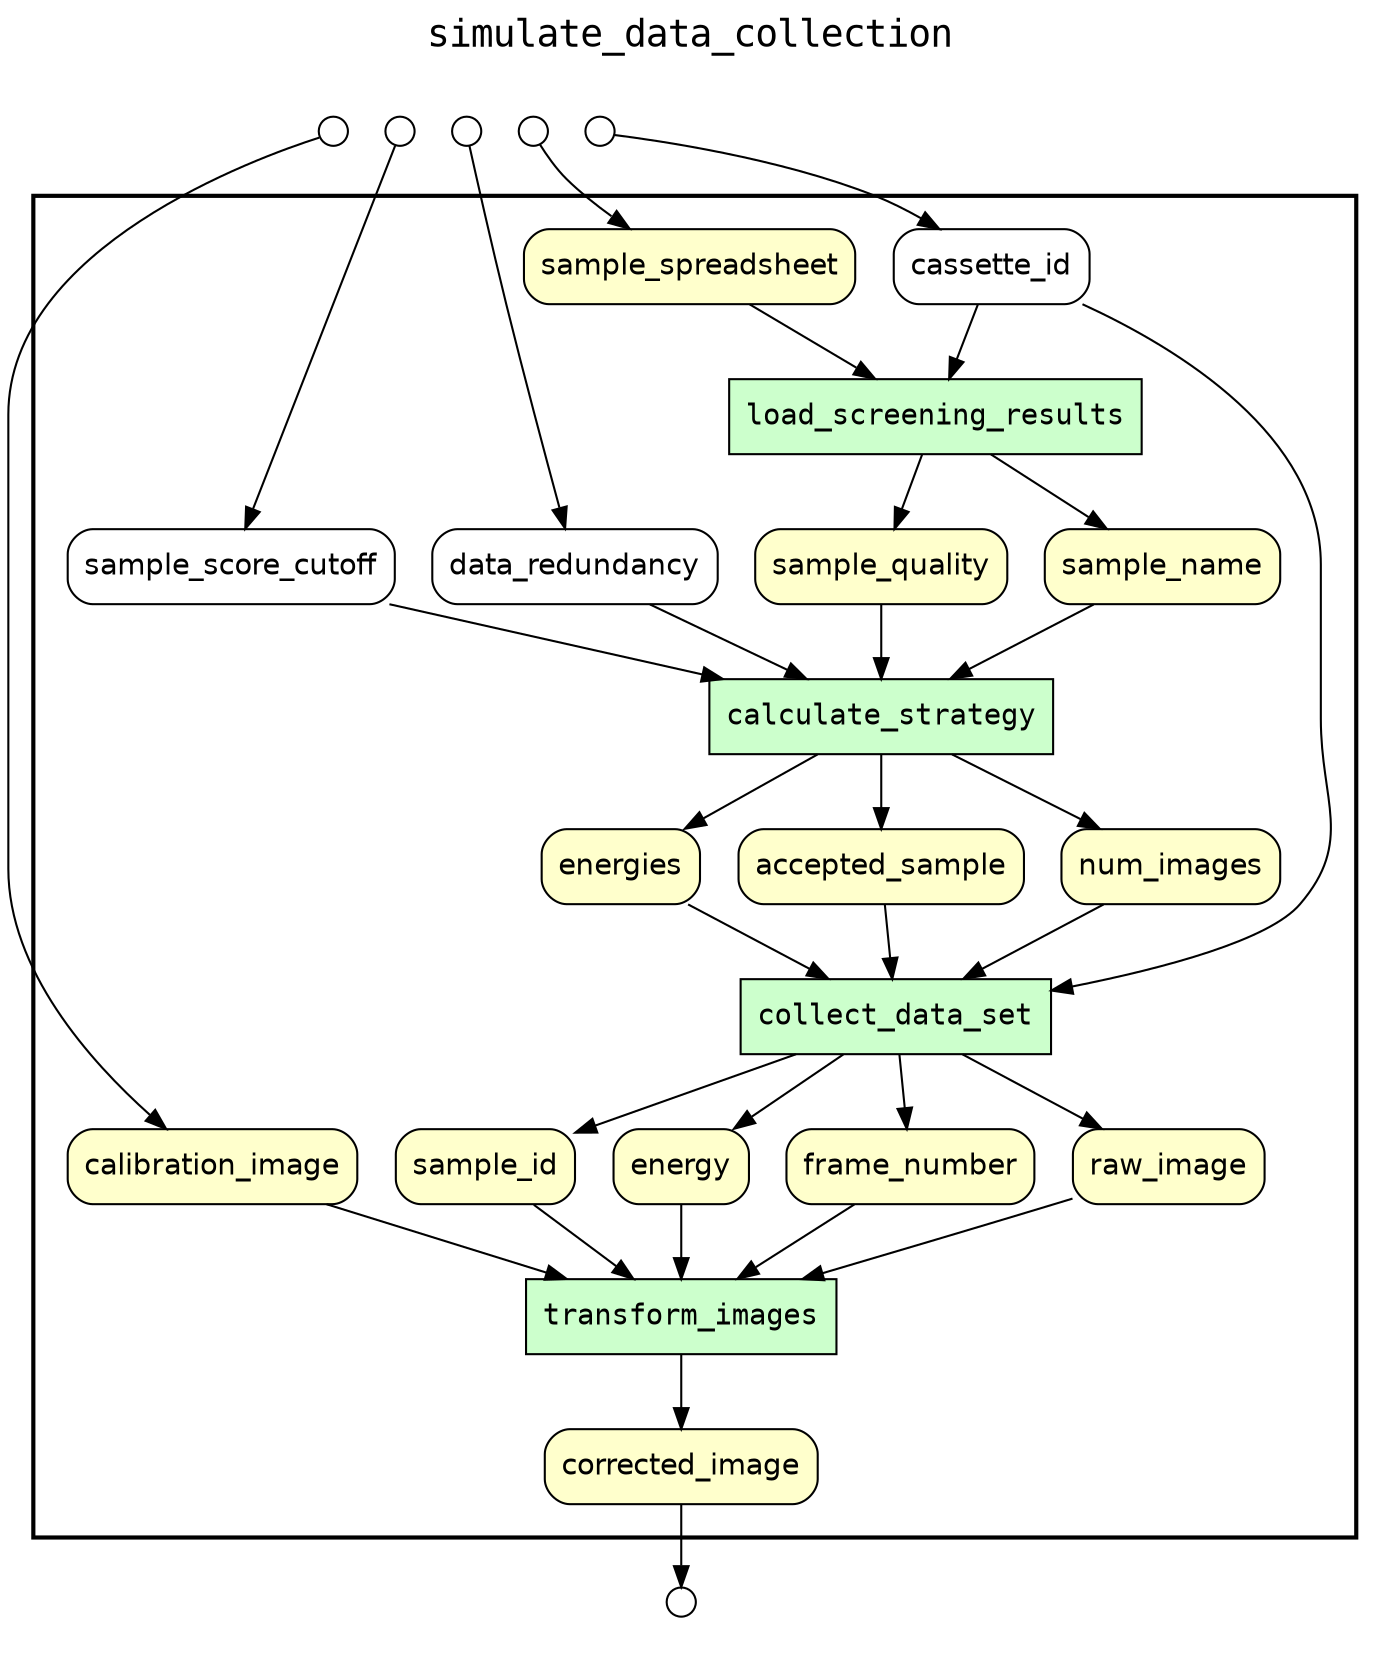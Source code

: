 
digraph yw_data_view {
rankdir=TB
fontname=Courier; fontsize=18; labelloc=t
label="simulate_data_collection"
subgraph cluster_workflow { label=""; color=black; penwidth=2
subgraph cluster_workflow_inner { label=""; color=white
node[shape=box style="filled" fillcolor="#CCFFCC" peripheries=1 fontname=Courier]
collect_data_set
calculate_strategy
load_screening_results
transform_images
node[shape=box style="filled" fillcolor="#CCFFCC" peripheries=1 fontname=Courier]
node[shape=box style="rounded,filled" fillcolor="#FFFFCC" peripheries=1 fontname=Helvetica]
sample_spreadsheet
sample_name
sample_quality
accepted_sample
num_images
energies
sample_id
energy
frame_number
raw_image
calibration_image
corrected_image
node[shape=box style="rounded,filled" fillcolor="#FFFFFF" peripheries=1 fontname=Helvetica]
sample_score_cutoff
data_redundancy
cassette_id
}}
subgraph cluster_inflows { label=""; color=white; penwidth=2
subgraph cluster_inflows_inner { label=""; color=white
node[shape=circle fillcolor="#FFFFFF" peripheries=1 width=0.2]
sample_spreadsheet_inflow [label=""]
calibration_image_inflow [label=""]
sample_score_cutoff_inflow [label=""]
data_redundancy_inflow [label=""]
cassette_id_inflow [label=""]
}}
subgraph cluster_outflows { label=""; color=white; penwidth=2
subgraph cluster_outflows_inner { label=""; color=white
node[shape=circle fillcolor="#FFFFFF" peripheries=1 width=0.2]
corrected_image_outflow [label=""]
}}
accepted_sample -> collect_data_set
frame_number -> transform_images
sample_score_cutoff -> calculate_strategy
raw_image -> transform_images
data_redundancy -> calculate_strategy
num_images -> collect_data_set
sample_spreadsheet -> load_screening_results
energies -> collect_data_set
sample_name -> calculate_strategy
calibration_image -> transform_images
sample_id -> transform_images
sample_quality -> calculate_strategy
energy -> transform_images
cassette_id -> collect_data_set
cassette_id -> load_screening_results
load_screening_results -> sample_name
load_screening_results -> sample_quality
calculate_strategy -> accepted_sample
calculate_strategy -> num_images
calculate_strategy -> energies
collect_data_set -> sample_id
collect_data_set -> energy
collect_data_set -> frame_number
collect_data_set -> raw_image
transform_images -> corrected_image
sample_spreadsheet_inflow -> sample_spreadsheet
calibration_image_inflow -> calibration_image
sample_score_cutoff_inflow -> sample_score_cutoff
data_redundancy_inflow -> data_redundancy
cassette_id_inflow -> cassette_id
corrected_image -> corrected_image_outflow
}

